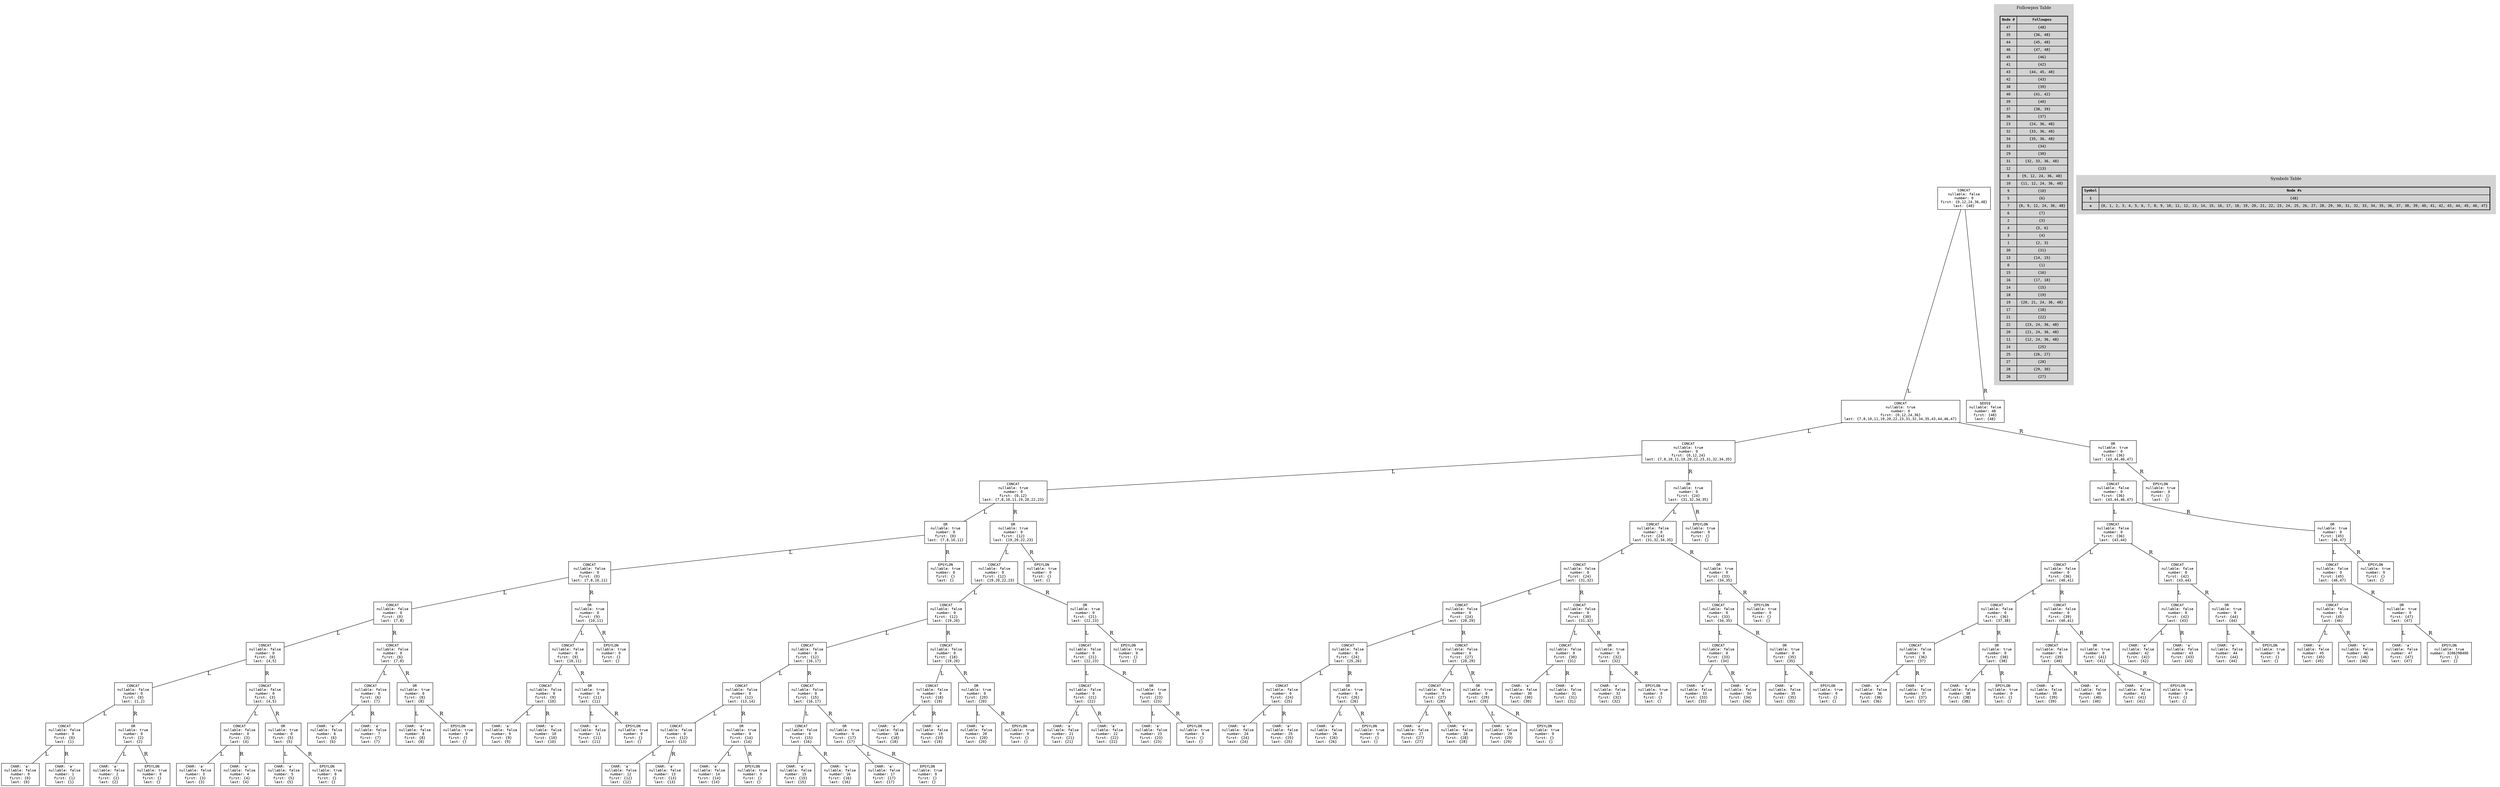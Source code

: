digraph SyntaxTree {
  node [shape=box, fontname="Courier", fontsize=10];
  edge [arrowhead=none];

  0 [label="CONCAT\nnullable: false\nnumber: 0\nfirst: {0,12,24,36,48}\nlast: {48}"];
  1 [label="CONCAT\nnullable: true\nnumber: 0\nfirst: {0,12,24,36}\nlast: {7,8,10,11,19,20,22,23,31,32,34,35,43,44,46,47}"];
  2 [label="CONCAT\nnullable: true\nnumber: 0\nfirst: {0,12,24}\nlast: {7,8,10,11,19,20,22,23,31,32,34,35}"];
  3 [label="CONCAT\nnullable: true\nnumber: 0\nfirst: {0,12}\nlast: {7,8,10,11,19,20,22,23}"];
  4 [label="OR\nnullable: true\nnumber: 0\nfirst: {0}\nlast: {7,8,10,11}"];
  5 [label="CONCAT\nnullable: false\nnumber: 0\nfirst: {0}\nlast: {7,8,10,11}"];
  6 [label="CONCAT\nnullable: false\nnumber: 0\nfirst: {0}\nlast: {7,8}"];
  7 [label="CONCAT\nnullable: false\nnumber: 0\nfirst: {0}\nlast: {4,5}"];
  8 [label="CONCAT\nnullable: false\nnumber: 0\nfirst: {0}\nlast: {1,2}"];
  9 [label="CONCAT\nnullable: false\nnumber: 0\nfirst: {0}\nlast: {1}"];
  10 [label="CHAR: 'a'\nnullable: false\nnumber: 0\nfirst: {0}\nlast: {0}"];
  9 -> 10 [label="L"];
  11 [label="CHAR: 'a'\nnullable: false\nnumber: 1\nfirst: {1}\nlast: {1}"];
  9 -> 11 [label="R"];
  8 -> 9 [label="L"];
  12 [label="OR\nnullable: true\nnumber: 0\nfirst: {2}\nlast: {2}"];
  13 [label="CHAR: 'a'\nnullable: false\nnumber: 2\nfirst: {2}\nlast: {2}"];
  12 -> 13 [label="L"];
  14 [label="EPSYLON\nnullable: true\nnumber: 0\nfirst: {}\nlast: {}"];
  12 -> 14 [label="R"];
  8 -> 12 [label="R"];
  7 -> 8 [label="L"];
  15 [label="CONCAT\nnullable: false\nnumber: 0\nfirst: {3}\nlast: {4,5}"];
  16 [label="CONCAT\nnullable: false\nnumber: 0\nfirst: {3}\nlast: {4}"];
  17 [label="CHAR: 'a'\nnullable: false\nnumber: 3\nfirst: {3}\nlast: {3}"];
  16 -> 17 [label="L"];
  18 [label="CHAR: 'a'\nnullable: false\nnumber: 4\nfirst: {4}\nlast: {4}"];
  16 -> 18 [label="R"];
  15 -> 16 [label="L"];
  19 [label="OR\nnullable: true\nnumber: 0\nfirst: {5}\nlast: {5}"];
  20 [label="CHAR: 'a'\nnullable: false\nnumber: 5\nfirst: {5}\nlast: {5}"];
  19 -> 20 [label="L"];
  21 [label="EPSYLON\nnullable: true\nnumber: 0\nfirst: {}\nlast: {}"];
  19 -> 21 [label="R"];
  15 -> 19 [label="R"];
  7 -> 15 [label="R"];
  6 -> 7 [label="L"];
  22 [label="CONCAT\nnullable: false\nnumber: 0\nfirst: {6}\nlast: {7,8}"];
  23 [label="CONCAT\nnullable: false\nnumber: 0\nfirst: {6}\nlast: {7}"];
  24 [label="CHAR: 'a'\nnullable: false\nnumber: 6\nfirst: {6}\nlast: {6}"];
  23 -> 24 [label="L"];
  25 [label="CHAR: 'a'\nnullable: false\nnumber: 7\nfirst: {7}\nlast: {7}"];
  23 -> 25 [label="R"];
  22 -> 23 [label="L"];
  26 [label="OR\nnullable: true\nnumber: 0\nfirst: {8}\nlast: {8}"];
  27 [label="CHAR: 'a'\nnullable: false\nnumber: 8\nfirst: {8}\nlast: {8}"];
  26 -> 27 [label="L"];
  28 [label="EPSYLON\nnullable: true\nnumber: 0\nfirst: {}\nlast: {}"];
  26 -> 28 [label="R"];
  22 -> 26 [label="R"];
  6 -> 22 [label="R"];
  5 -> 6 [label="L"];
  29 [label="OR\nnullable: true\nnumber: 0\nfirst: {9}\nlast: {10,11}"];
  30 [label="CONCAT\nnullable: false\nnumber: 0\nfirst: {9}\nlast: {10,11}"];
  31 [label="CONCAT\nnullable: false\nnumber: 0\nfirst: {9}\nlast: {10}"];
  32 [label="CHAR: 'a'\nnullable: false\nnumber: 9\nfirst: {9}\nlast: {9}"];
  31 -> 32 [label="L"];
  33 [label="CHAR: 'a'\nnullable: false\nnumber: 10\nfirst: {10}\nlast: {10}"];
  31 -> 33 [label="R"];
  30 -> 31 [label="L"];
  34 [label="OR\nnullable: true\nnumber: 0\nfirst: {11}\nlast: {11}"];
  35 [label="CHAR: 'a'\nnullable: false\nnumber: 11\nfirst: {11}\nlast: {11}"];
  34 -> 35 [label="L"];
  36 [label="EPSYLON\nnullable: true\nnumber: 0\nfirst: {}\nlast: {}"];
  34 -> 36 [label="R"];
  30 -> 34 [label="R"];
  29 -> 30 [label="L"];
  37 [label="EPSYLON\nnullable: true\nnumber: 0\nfirst: {}\nlast: {}"];
  29 -> 37 [label="R"];
  5 -> 29 [label="R"];
  4 -> 5 [label="L"];
  38 [label="EPSYLON\nnullable: true\nnumber: 0\nfirst: {}\nlast: {}"];
  4 -> 38 [label="R"];
  3 -> 4 [label="L"];
  39 [label="OR\nnullable: true\nnumber: 0\nfirst: {12}\nlast: {19,20,22,23}"];
  40 [label="CONCAT\nnullable: false\nnumber: 0\nfirst: {12}\nlast: {19,20,22,23}"];
  41 [label="CONCAT\nnullable: false\nnumber: 0\nfirst: {12}\nlast: {19,20}"];
  42 [label="CONCAT\nnullable: false\nnumber: 0\nfirst: {12}\nlast: {16,17}"];
  43 [label="CONCAT\nnullable: false\nnumber: 0\nfirst: {12}\nlast: {13,14}"];
  44 [label="CONCAT\nnullable: false\nnumber: 0\nfirst: {12}\nlast: {13}"];
  45 [label="CHAR: 'a'\nnullable: false\nnumber: 12\nfirst: {12}\nlast: {12}"];
  44 -> 45 [label="L"];
  46 [label="CHAR: 'a'\nnullable: false\nnumber: 13\nfirst: {13}\nlast: {13}"];
  44 -> 46 [label="R"];
  43 -> 44 [label="L"];
  47 [label="OR\nnullable: true\nnumber: 0\nfirst: {14}\nlast: {14}"];
  48 [label="CHAR: 'a'\nnullable: false\nnumber: 14\nfirst: {14}\nlast: {14}"];
  47 -> 48 [label="L"];
  49 [label="EPSYLON\nnullable: true\nnumber: 0\nfirst: {}\nlast: {}"];
  47 -> 49 [label="R"];
  43 -> 47 [label="R"];
  42 -> 43 [label="L"];
  50 [label="CONCAT\nnullable: false\nnumber: 0\nfirst: {15}\nlast: {16,17}"];
  51 [label="CONCAT\nnullable: false\nnumber: 0\nfirst: {15}\nlast: {16}"];
  52 [label="CHAR: 'a'\nnullable: false\nnumber: 15\nfirst: {15}\nlast: {15}"];
  51 -> 52 [label="L"];
  53 [label="CHAR: 'a'\nnullable: false\nnumber: 16\nfirst: {16}\nlast: {16}"];
  51 -> 53 [label="R"];
  50 -> 51 [label="L"];
  54 [label="OR\nnullable: true\nnumber: 0\nfirst: {17}\nlast: {17}"];
  55 [label="CHAR: 'a'\nnullable: false\nnumber: 17\nfirst: {17}\nlast: {17}"];
  54 -> 55 [label="L"];
  56 [label="EPSYLON\nnullable: true\nnumber: 0\nfirst: {}\nlast: {}"];
  54 -> 56 [label="R"];
  50 -> 54 [label="R"];
  42 -> 50 [label="R"];
  41 -> 42 [label="L"];
  57 [label="CONCAT\nnullable: false\nnumber: 0\nfirst: {18}\nlast: {19,20}"];
  58 [label="CONCAT\nnullable: false\nnumber: 0\nfirst: {18}\nlast: {19}"];
  59 [label="CHAR: 'a'\nnullable: false\nnumber: 18\nfirst: {18}\nlast: {18}"];
  58 -> 59 [label="L"];
  60 [label="CHAR: 'a'\nnullable: false\nnumber: 19\nfirst: {19}\nlast: {19}"];
  58 -> 60 [label="R"];
  57 -> 58 [label="L"];
  61 [label="OR\nnullable: true\nnumber: 0\nfirst: {20}\nlast: {20}"];
  62 [label="CHAR: 'a'\nnullable: false\nnumber: 20\nfirst: {20}\nlast: {20}"];
  61 -> 62 [label="L"];
  63 [label="EPSYLON\nnullable: true\nnumber: 0\nfirst: {}\nlast: {}"];
  61 -> 63 [label="R"];
  57 -> 61 [label="R"];
  41 -> 57 [label="R"];
  40 -> 41 [label="L"];
  64 [label="OR\nnullable: true\nnumber: 0\nfirst: {21}\nlast: {22,23}"];
  65 [label="CONCAT\nnullable: false\nnumber: 0\nfirst: {21}\nlast: {22,23}"];
  66 [label="CONCAT\nnullable: false\nnumber: 0\nfirst: {21}\nlast: {22}"];
  67 [label="CHAR: 'a'\nnullable: false\nnumber: 21\nfirst: {21}\nlast: {21}"];
  66 -> 67 [label="L"];
  68 [label="CHAR: 'a'\nnullable: false\nnumber: 22\nfirst: {22}\nlast: {22}"];
  66 -> 68 [label="R"];
  65 -> 66 [label="L"];
  69 [label="OR\nnullable: true\nnumber: 0\nfirst: {23}\nlast: {23}"];
  70 [label="CHAR: 'a'\nnullable: false\nnumber: 23\nfirst: {23}\nlast: {23}"];
  69 -> 70 [label="L"];
  71 [label="EPSYLON\nnullable: true\nnumber: 0\nfirst: {}\nlast: {}"];
  69 -> 71 [label="R"];
  65 -> 69 [label="R"];
  64 -> 65 [label="L"];
  72 [label="EPSYLON\nnullable: true\nnumber: 0\nfirst: {}\nlast: {}"];
  64 -> 72 [label="R"];
  40 -> 64 [label="R"];
  39 -> 40 [label="L"];
  73 [label="EPSYLON\nnullable: true\nnumber: 0\nfirst: {}\nlast: {}"];
  39 -> 73 [label="R"];
  3 -> 39 [label="R"];
  2 -> 3 [label="L"];
  74 [label="OR\nnullable: true\nnumber: 0\nfirst: {24}\nlast: {31,32,34,35}"];
  75 [label="CONCAT\nnullable: false\nnumber: 0\nfirst: {24}\nlast: {31,32,34,35}"];
  76 [label="CONCAT\nnullable: false\nnumber: 0\nfirst: {24}\nlast: {31,32}"];
  77 [label="CONCAT\nnullable: false\nnumber: 0\nfirst: {24}\nlast: {28,29}"];
  78 [label="CONCAT\nnullable: false\nnumber: 0\nfirst: {24}\nlast: {25,26}"];
  79 [label="CONCAT\nnullable: false\nnumber: 0\nfirst: {24}\nlast: {25}"];
  80 [label="CHAR: 'a'\nnullable: false\nnumber: 24\nfirst: {24}\nlast: {24}"];
  79 -> 80 [label="L"];
  81 [label="CHAR: 'a'\nnullable: false\nnumber: 25\nfirst: {25}\nlast: {25}"];
  79 -> 81 [label="R"];
  78 -> 79 [label="L"];
  82 [label="OR\nnullable: true\nnumber: 0\nfirst: {26}\nlast: {26}"];
  83 [label="CHAR: 'a'\nnullable: false\nnumber: 26\nfirst: {26}\nlast: {26}"];
  82 -> 83 [label="L"];
  84 [label="EPSYLON\nnullable: true\nnumber: 0\nfirst: {}\nlast: {}"];
  82 -> 84 [label="R"];
  78 -> 82 [label="R"];
  77 -> 78 [label="L"];
  85 [label="CONCAT\nnullable: false\nnumber: 0\nfirst: {27}\nlast: {28,29}"];
  86 [label="CONCAT\nnullable: false\nnumber: 0\nfirst: {27}\nlast: {28}"];
  87 [label="CHAR: 'a'\nnullable: false\nnumber: 27\nfirst: {27}\nlast: {27}"];
  86 -> 87 [label="L"];
  88 [label="CHAR: 'a'\nnullable: false\nnumber: 28\nfirst: {28}\nlast: {28}"];
  86 -> 88 [label="R"];
  85 -> 86 [label="L"];
  89 [label="OR\nnullable: true\nnumber: 0\nfirst: {29}\nlast: {29}"];
  90 [label="CHAR: 'a'\nnullable: false\nnumber: 29\nfirst: {29}\nlast: {29}"];
  89 -> 90 [label="L"];
  91 [label="EPSYLON\nnullable: true\nnumber: 0\nfirst: {}\nlast: {}"];
  89 -> 91 [label="R"];
  85 -> 89 [label="R"];
  77 -> 85 [label="R"];
  76 -> 77 [label="L"];
  92 [label="CONCAT\nnullable: false\nnumber: 0\nfirst: {30}\nlast: {31,32}"];
  93 [label="CONCAT\nnullable: false\nnumber: 0\nfirst: {30}\nlast: {31}"];
  94 [label="CHAR: 'a'\nnullable: false\nnumber: 30\nfirst: {30}\nlast: {30}"];
  93 -> 94 [label="L"];
  95 [label="CHAR: 'a'\nnullable: false\nnumber: 31\nfirst: {31}\nlast: {31}"];
  93 -> 95 [label="R"];
  92 -> 93 [label="L"];
  96 [label="OR\nnullable: true\nnumber: 0\nfirst: {32}\nlast: {32}"];
  97 [label="CHAR: 'a'\nnullable: false\nnumber: 32\nfirst: {32}\nlast: {32}"];
  96 -> 97 [label="L"];
  98 [label="EPSYLON\nnullable: true\nnumber: 0\nfirst: {}\nlast: {}"];
  96 -> 98 [label="R"];
  92 -> 96 [label="R"];
  76 -> 92 [label="R"];
  75 -> 76 [label="L"];
  99 [label="OR\nnullable: true\nnumber: 0\nfirst: {33}\nlast: {34,35}"];
  100 [label="CONCAT\nnullable: false\nnumber: 0\nfirst: {33}\nlast: {34,35}"];
  101 [label="CONCAT\nnullable: false\nnumber: 0\nfirst: {33}\nlast: {34}"];
  102 [label="CHAR: 'a'\nnullable: false\nnumber: 33\nfirst: {33}\nlast: {33}"];
  101 -> 102 [label="L"];
  103 [label="CHAR: 'a'\nnullable: false\nnumber: 34\nfirst: {34}\nlast: {34}"];
  101 -> 103 [label="R"];
  100 -> 101 [label="L"];
  104 [label="OR\nnullable: true\nnumber: 0\nfirst: {35}\nlast: {35}"];
  105 [label="CHAR: 'a'\nnullable: false\nnumber: 35\nfirst: {35}\nlast: {35}"];
  104 -> 105 [label="L"];
  106 [label="EPSYLON\nnullable: true\nnumber: 0\nfirst: {}\nlast: {}"];
  104 -> 106 [label="R"];
  100 -> 104 [label="R"];
  99 -> 100 [label="L"];
  107 [label="EPSYLON\nnullable: true\nnumber: 0\nfirst: {}\nlast: {}"];
  99 -> 107 [label="R"];
  75 -> 99 [label="R"];
  74 -> 75 [label="L"];
  108 [label="EPSYLON\nnullable: true\nnumber: 0\nfirst: {}\nlast: {}"];
  74 -> 108 [label="R"];
  2 -> 74 [label="R"];
  1 -> 2 [label="L"];
  109 [label="OR\nnullable: true\nnumber: 0\nfirst: {36}\nlast: {43,44,46,47}"];
  110 [label="CONCAT\nnullable: false\nnumber: 0\nfirst: {36}\nlast: {43,44,46,47}"];
  111 [label="CONCAT\nnullable: false\nnumber: 0\nfirst: {36}\nlast: {43,44}"];
  112 [label="CONCAT\nnullable: false\nnumber: 0\nfirst: {36}\nlast: {40,41}"];
  113 [label="CONCAT\nnullable: false\nnumber: 0\nfirst: {36}\nlast: {37,38}"];
  114 [label="CONCAT\nnullable: false\nnumber: 0\nfirst: {36}\nlast: {37}"];
  115 [label="CHAR: 'a'\nnullable: false\nnumber: 36\nfirst: {36}\nlast: {36}"];
  114 -> 115 [label="L"];
  116 [label="CHAR: 'a'\nnullable: false\nnumber: 37\nfirst: {37}\nlast: {37}"];
  114 -> 116 [label="R"];
  113 -> 114 [label="L"];
  117 [label="OR\nnullable: true\nnumber: 0\nfirst: {38}\nlast: {38}"];
  118 [label="CHAR: 'a'\nnullable: false\nnumber: 38\nfirst: {38}\nlast: {38}"];
  117 -> 118 [label="L"];
  119 [label="EPSYLON\nnullable: true\nnumber: 0\nfirst: {}\nlast: {}"];
  117 -> 119 [label="R"];
  113 -> 117 [label="R"];
  112 -> 113 [label="L"];
  120 [label="CONCAT\nnullable: false\nnumber: 0\nfirst: {39}\nlast: {40,41}"];
  121 [label="CONCAT\nnullable: false\nnumber: 0\nfirst: {39}\nlast: {40}"];
  122 [label="CHAR: 'a'\nnullable: false\nnumber: 39\nfirst: {39}\nlast: {39}"];
  121 -> 122 [label="L"];
  123 [label="CHAR: 'a'\nnullable: false\nnumber: 40\nfirst: {40}\nlast: {40}"];
  121 -> 123 [label="R"];
  120 -> 121 [label="L"];
  124 [label="OR\nnullable: true\nnumber: 0\nfirst: {41}\nlast: {41}"];
  125 [label="CHAR: 'a'\nnullable: false\nnumber: 41\nfirst: {41}\nlast: {41}"];
  124 -> 125 [label="L"];
  126 [label="EPSYLON\nnullable: true\nnumber: 0\nfirst: {}\nlast: {}"];
  124 -> 126 [label="R"];
  120 -> 124 [label="R"];
  112 -> 120 [label="R"];
  111 -> 112 [label="L"];
  127 [label="CONCAT\nnullable: false\nnumber: 0\nfirst: {42}\nlast: {43,44}"];
  128 [label="CONCAT\nnullable: false\nnumber: 0\nfirst: {42}\nlast: {43}"];
  129 [label="CHAR: 'a'\nnullable: false\nnumber: 42\nfirst: {42}\nlast: {42}"];
  128 -> 129 [label="L"];
  130 [label="CHAR: 'a'\nnullable: false\nnumber: 43\nfirst: {43}\nlast: {43}"];
  128 -> 130 [label="R"];
  127 -> 128 [label="L"];
  131 [label="OR\nnullable: true\nnumber: 0\nfirst: {44}\nlast: {44}"];
  132 [label="CHAR: 'a'\nnullable: false\nnumber: 44\nfirst: {44}\nlast: {44}"];
  131 -> 132 [label="L"];
  133 [label="EPSYLON\nnullable: true\nnumber: 0\nfirst: {}\nlast: {}"];
  131 -> 133 [label="R"];
  127 -> 131 [label="R"];
  111 -> 127 [label="R"];
  110 -> 111 [label="L"];
  134 [label="OR\nnullable: true\nnumber: 0\nfirst: {45}\nlast: {46,47}"];
  135 [label="CONCAT\nnullable: false\nnumber: 0\nfirst: {45}\nlast: {46,47}"];
  136 [label="CONCAT\nnullable: false\nnumber: 0\nfirst: {45}\nlast: {46}"];
  137 [label="CHAR: 'a'\nnullable: false\nnumber: 45\nfirst: {45}\nlast: {45}"];
  136 -> 137 [label="L"];
  138 [label="CHAR: 'a'\nnullable: false\nnumber: 46\nfirst: {46}\nlast: {46}"];
  136 -> 138 [label="R"];
  135 -> 136 [label="L"];
  139 [label="OR\nnullable: true\nnumber: 0\nfirst: {47}\nlast: {47}"];
  140 [label="CHAR: 'a'\nnullable: false\nnumber: 47\nfirst: {47}\nlast: {47}"];
  139 -> 140 [label="L"];
  141 [label="EPSYLON\nnullable: true\nnumber: 3206298400\nfirst: {}\nlast: {}"];
  139 -> 141 [label="R"];
  135 -> 139 [label="R"];
  134 -> 135 [label="L"];
  142 [label="EPSYLON\nnullable: true\nnumber: 0\nfirst: {}\nlast: {}"];
  134 -> 142 [label="R"];
  110 -> 134 [label="R"];
  109 -> 110 [label="L"];
  143 [label="EPSYLON\nnullable: true\nnumber: 0\nfirst: {}\nlast: {}"];
  109 -> 143 [label="R"];
  1 -> 109 [label="R"];
  0 -> 1 [label="L"];
  144 [label="$EOS$\nnullable: false\nnumber: 48\nfirst: {48}\nlast: {48}"];
  0 -> 144 [label="R"];

  subgraph cluster_followpos {
    label="Followpos Table";
    fontsize=12;
    style=filled;
    color=lightgrey;
    node [shape=plaintext];
    follow_table [label=<
      <table border="1" cellborder="1" cellspacing="0" cellpadding="4">
        <tr><td><b>Node #</b></td><td><b>Followpos</b></td></tr>
        <tr><td>47</td><td>{48}</td></tr>
        <tr><td>35</td><td>{36, 48}</td></tr>
        <tr><td>44</td><td>{45, 48}</td></tr>
        <tr><td>46</td><td>{47, 48}</td></tr>
        <tr><td>45</td><td>{46}</td></tr>
        <tr><td>41</td><td>{42}</td></tr>
        <tr><td>43</td><td>{44, 45, 48}</td></tr>
        <tr><td>42</td><td>{43}</td></tr>
        <tr><td>38</td><td>{39}</td></tr>
        <tr><td>40</td><td>{41, 42}</td></tr>
        <tr><td>39</td><td>{40}</td></tr>
        <tr><td>37</td><td>{38, 39}</td></tr>
        <tr><td>36</td><td>{37}</td></tr>
        <tr><td>23</td><td>{24, 36, 48}</td></tr>
        <tr><td>32</td><td>{33, 36, 48}</td></tr>
        <tr><td>34</td><td>{35, 36, 48}</td></tr>
        <tr><td>33</td><td>{34}</td></tr>
        <tr><td>29</td><td>{30}</td></tr>
        <tr><td>31</td><td>{32, 33, 36, 48}</td></tr>
        <tr><td>12</td><td>{13}</td></tr>
        <tr><td>8</td><td>{9, 12, 24, 36, 48}</td></tr>
        <tr><td>10</td><td>{11, 12, 24, 36, 48}</td></tr>
        <tr><td>9</td><td>{10}</td></tr>
        <tr><td>5</td><td>{6}</td></tr>
        <tr><td>7</td><td>{8, 9, 12, 24, 36, 48}</td></tr>
        <tr><td>6</td><td>{7}</td></tr>
        <tr><td>2</td><td>{3}</td></tr>
        <tr><td>4</td><td>{5, 6}</td></tr>
        <tr><td>3</td><td>{4}</td></tr>
        <tr><td>1</td><td>{2, 3}</td></tr>
        <tr><td>30</td><td>{31}</td></tr>
        <tr><td>13</td><td>{14, 15}</td></tr>
        <tr><td>0</td><td>{1}</td></tr>
        <tr><td>15</td><td>{16}</td></tr>
        <tr><td>16</td><td>{17, 18}</td></tr>
        <tr><td>14</td><td>{15}</td></tr>
        <tr><td>18</td><td>{19}</td></tr>
        <tr><td>19</td><td>{20, 21, 24, 36, 48}</td></tr>
        <tr><td>17</td><td>{18}</td></tr>
        <tr><td>21</td><td>{22}</td></tr>
        <tr><td>22</td><td>{23, 24, 36, 48}</td></tr>
        <tr><td>20</td><td>{21, 24, 36, 48}</td></tr>
        <tr><td>11</td><td>{12, 24, 36, 48}</td></tr>
        <tr><td>24</td><td>{25}</td></tr>
        <tr><td>25</td><td>{26, 27}</td></tr>
        <tr><td>27</td><td>{28}</td></tr>
        <tr><td>28</td><td>{29, 30}</td></tr>
        <tr><td>26</td><td>{27}</td></tr>
      </table>
    >];
  }

  subgraph cluster_symbols {
    label="Symbols Table";
    fontsize=12;
    style=filled;
    color=lightgrey;
    node [shape=plaintext];
    symbols_table [label=<
      <table border="1" cellborder="1" cellspacing="0" cellpadding="4">
        <tr><td><b>Symbol</b></td><td><b>Node #s</b></td></tr>
        <tr><td>$</td><td>{48}</td></tr>
        <tr><td>a</td><td>{0, 1, 2, 3, 4, 5, 6, 7, 8, 9, 10, 11, 12, 13, 14, 15, 16, 17, 18, 19, 20, 21, 22, 23, 24, 25, 26, 27, 28, 29, 30, 31, 32, 33, 34, 35, 36, 37, 38, 39, 40, 41, 42, 43, 44, 45, 46, 47}</td></tr>
      </table>
    >];
  }
}
